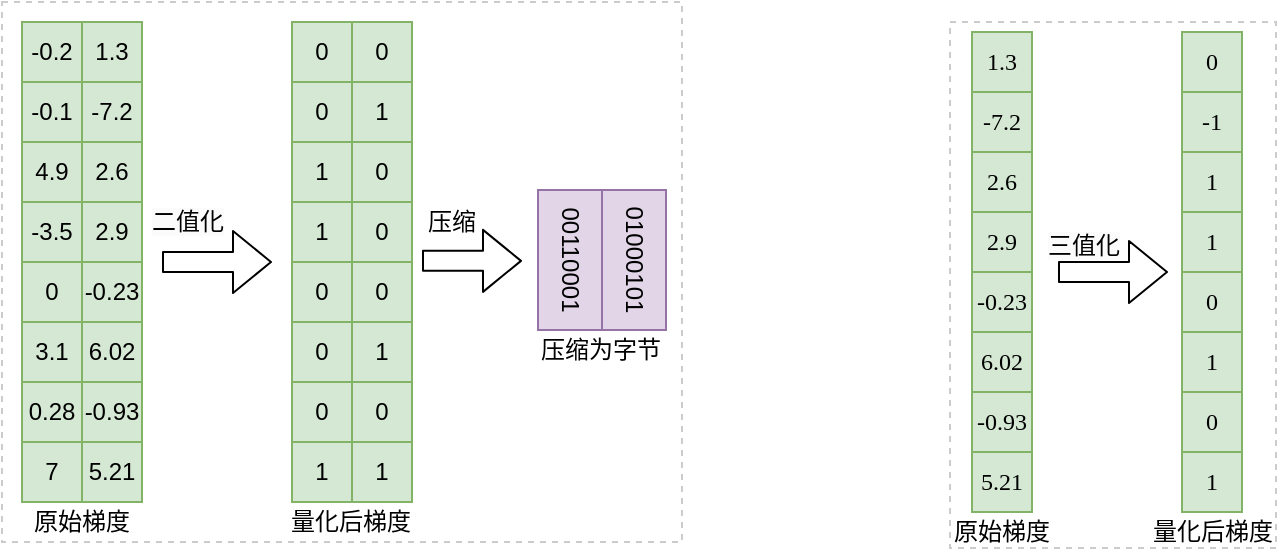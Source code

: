 <mxfile version="24.1.0" type="device">
  <diagram id="mwTNWWPWbOjVa3Ght2kH" name="Page-1">
    <mxGraphModel dx="1185" dy="681" grid="1" gridSize="10" guides="1" tooltips="1" connect="1" arrows="1" fold="1" page="1" pageScale="1" pageWidth="827" pageHeight="1169" math="0" shadow="0">
      <root>
        <mxCell id="0" />
        <mxCell id="1" parent="0" />
        <mxCell id="Cc2R1Y6q7QkX9BEmLMWz-78" value="" style="group;fontSize=12;" parent="1" vertex="1" connectable="0">
          <mxGeometry x="470" y="10" width="167.5" height="265" as="geometry" />
        </mxCell>
        <mxCell id="kKGHI4bOdBSJCOj2ixd2-96" value="&lt;font style=&quot;font-size: 12px;&quot; data-font-src=&quot;https://fonts.googleapis.com/css?family=FangSong&quot;&gt;原始梯度&lt;/font&gt;" style="text;html=1;strokeColor=none;fillColor=none;align=center;verticalAlign=middle;whiteSpace=wrap;rounded=0;fontFamily=宋体;fontSize=12;" parent="Cc2R1Y6q7QkX9BEmLMWz-78" vertex="1">
          <mxGeometry y="245" width="60" height="20" as="geometry" />
        </mxCell>
        <mxCell id="kKGHI4bOdBSJCOj2ixd2-98" value="" style="rounded=0;whiteSpace=wrap;html=1;fillColor=none;dashed=1;strokeColor=#CCCCCC;fontSize=12;" parent="Cc2R1Y6q7QkX9BEmLMWz-78" vertex="1">
          <mxGeometry x="4" width="163" height="263" as="geometry" />
        </mxCell>
        <mxCell id="kKGHI4bOdBSJCOj2ixd2-78" value="-7.2" style="whiteSpace=wrap;html=1;aspect=fixed;fillColor=#d5e8d4;strokeColor=#82b366;fontSize=12;fontFamily=Times New Roman;" parent="Cc2R1Y6q7QkX9BEmLMWz-78" vertex="1">
          <mxGeometry x="15" y="35" width="30" height="30" as="geometry" />
        </mxCell>
        <mxCell id="kKGHI4bOdBSJCOj2ixd2-79" value="6.02" style="whiteSpace=wrap;html=1;aspect=fixed;fillColor=#d5e8d4;strokeColor=#82b366;fontSize=12;fontFamily=Times New Roman;" parent="Cc2R1Y6q7QkX9BEmLMWz-78" vertex="1">
          <mxGeometry x="15" y="155" width="30" height="30" as="geometry" />
        </mxCell>
        <mxCell id="kKGHI4bOdBSJCOj2ixd2-80" value="-0.23" style="whiteSpace=wrap;html=1;aspect=fixed;fillColor=#d5e8d4;strokeColor=#82b366;fontSize=12;fontFamily=Times New Roman;" parent="Cc2R1Y6q7QkX9BEmLMWz-78" vertex="1">
          <mxGeometry x="15" y="125" width="30" height="30" as="geometry" />
        </mxCell>
        <mxCell id="kKGHI4bOdBSJCOj2ixd2-81" value="2.9" style="whiteSpace=wrap;html=1;aspect=fixed;fillColor=#d5e8d4;strokeColor=#82b366;fontSize=12;fontFamily=Times New Roman;" parent="Cc2R1Y6q7QkX9BEmLMWz-78" vertex="1">
          <mxGeometry x="15" y="95" width="30" height="30" as="geometry" />
        </mxCell>
        <mxCell id="kKGHI4bOdBSJCOj2ixd2-82" value="2.6" style="whiteSpace=wrap;html=1;aspect=fixed;fillColor=#d5e8d4;strokeColor=#82b366;fontSize=12;fontFamily=Times New Roman;" parent="Cc2R1Y6q7QkX9BEmLMWz-78" vertex="1">
          <mxGeometry x="15" y="65" width="30" height="30" as="geometry" />
        </mxCell>
        <mxCell id="kKGHI4bOdBSJCOj2ixd2-83" value="-0.93" style="whiteSpace=wrap;html=1;aspect=fixed;fillColor=#d5e8d4;strokeColor=#82b366;fontSize=12;fontFamily=Times New Roman;" parent="Cc2R1Y6q7QkX9BEmLMWz-78" vertex="1">
          <mxGeometry x="15" y="185" width="30" height="30" as="geometry" />
        </mxCell>
        <mxCell id="kKGHI4bOdBSJCOj2ixd2-84" value="5.21" style="whiteSpace=wrap;html=1;aspect=fixed;fillColor=#d5e8d4;strokeColor=#82b366;fontSize=12;fontFamily=Times New Roman;" parent="Cc2R1Y6q7QkX9BEmLMWz-78" vertex="1">
          <mxGeometry x="15" y="215" width="30" height="30" as="geometry" />
        </mxCell>
        <mxCell id="kKGHI4bOdBSJCOj2ixd2-85" value="1.3" style="whiteSpace=wrap;html=1;aspect=fixed;fillColor=#d5e8d4;strokeColor=#82b366;fontSize=12;fontFamily=Times New Roman;" parent="Cc2R1Y6q7QkX9BEmLMWz-78" vertex="1">
          <mxGeometry x="15" y="5" width="30" height="30" as="geometry" />
        </mxCell>
        <mxCell id="kKGHI4bOdBSJCOj2ixd2-86" value="-1" style="whiteSpace=wrap;html=1;aspect=fixed;fillColor=#d5e8d4;strokeColor=#82b366;fontSize=12;fontFamily=Times New Roman;" parent="Cc2R1Y6q7QkX9BEmLMWz-78" vertex="1">
          <mxGeometry x="120" y="35" width="30" height="30" as="geometry" />
        </mxCell>
        <mxCell id="kKGHI4bOdBSJCOj2ixd2-87" value="1" style="whiteSpace=wrap;html=1;aspect=fixed;fillColor=#d5e8d4;strokeColor=#82b366;fontSize=12;fontFamily=Times New Roman;" parent="Cc2R1Y6q7QkX9BEmLMWz-78" vertex="1">
          <mxGeometry x="120" y="155" width="30" height="30" as="geometry" />
        </mxCell>
        <mxCell id="kKGHI4bOdBSJCOj2ixd2-88" value="0" style="whiteSpace=wrap;html=1;aspect=fixed;fillColor=#d5e8d4;strokeColor=#82b366;fontSize=12;fontFamily=Times New Roman;" parent="Cc2R1Y6q7QkX9BEmLMWz-78" vertex="1">
          <mxGeometry x="120" y="125" width="30" height="30" as="geometry" />
        </mxCell>
        <mxCell id="kKGHI4bOdBSJCOj2ixd2-89" value="1" style="whiteSpace=wrap;html=1;aspect=fixed;fillColor=#d5e8d4;strokeColor=#82b366;fontSize=12;fontFamily=Times New Roman;" parent="Cc2R1Y6q7QkX9BEmLMWz-78" vertex="1">
          <mxGeometry x="120" y="95" width="30" height="30" as="geometry" />
        </mxCell>
        <mxCell id="kKGHI4bOdBSJCOj2ixd2-90" value="1" style="whiteSpace=wrap;html=1;aspect=fixed;fillColor=#d5e8d4;strokeColor=#82b366;fontSize=12;fontFamily=Times New Roman;" parent="Cc2R1Y6q7QkX9BEmLMWz-78" vertex="1">
          <mxGeometry x="120" y="65" width="30" height="30" as="geometry" />
        </mxCell>
        <mxCell id="kKGHI4bOdBSJCOj2ixd2-91" value="0" style="whiteSpace=wrap;html=1;aspect=fixed;fillColor=#d5e8d4;strokeColor=#82b366;fontSize=12;fontFamily=Times New Roman;" parent="Cc2R1Y6q7QkX9BEmLMWz-78" vertex="1">
          <mxGeometry x="120" y="185" width="30" height="30" as="geometry" />
        </mxCell>
        <mxCell id="kKGHI4bOdBSJCOj2ixd2-92" value="1" style="whiteSpace=wrap;html=1;aspect=fixed;fillColor=#d5e8d4;strokeColor=#82b366;fontSize=12;fontFamily=Times New Roman;" parent="Cc2R1Y6q7QkX9BEmLMWz-78" vertex="1">
          <mxGeometry x="120" y="215" width="30" height="30" as="geometry" />
        </mxCell>
        <mxCell id="kKGHI4bOdBSJCOj2ixd2-93" value="0" style="whiteSpace=wrap;html=1;aspect=fixed;fillColor=#d5e8d4;strokeColor=#82b366;fontSize=12;fontFamily=Times New Roman;" parent="Cc2R1Y6q7QkX9BEmLMWz-78" vertex="1">
          <mxGeometry x="120" y="5" width="30" height="30" as="geometry" />
        </mxCell>
        <mxCell id="kKGHI4bOdBSJCOj2ixd2-94" value="" style="shape=flexArrow;endArrow=classic;html=1;fontSize=12;" parent="Cc2R1Y6q7QkX9BEmLMWz-78" edge="1">
          <mxGeometry width="50" height="50" relative="1" as="geometry">
            <mxPoint x="58" y="125" as="sourcePoint" />
            <mxPoint x="113" y="125" as="targetPoint" />
          </mxGeometry>
        </mxCell>
        <mxCell id="kKGHI4bOdBSJCOj2ixd2-95" value="&lt;span style=&quot;color: rgb(0, 0, 0); font-size: 12px; font-style: normal; font-variant-ligatures: normal; font-variant-caps: normal; font-weight: 400; letter-spacing: normal; orphans: 2; text-align: center; text-indent: 0px; text-transform: none; widows: 2; word-spacing: 0px; -webkit-text-stroke-width: 0px; background-color: rgb(251, 251, 251); text-decoration-thickness: initial; text-decoration-style: initial; text-decoration-color: initial; float: none; display: inline !important;&quot;&gt;三值化&lt;/span&gt;" style="text;whiteSpace=wrap;html=1;fontFamily=宋体;fontSize=12;" parent="Cc2R1Y6q7QkX9BEmLMWz-78" vertex="1">
          <mxGeometry x="51" y="98" width="41" height="20" as="geometry" />
        </mxCell>
        <mxCell id="kKGHI4bOdBSJCOj2ixd2-97" value="&lt;font style=&quot;font-size: 12px;&quot; data-font-src=&quot;https://fonts.googleapis.com/css?family=FangSong&quot;&gt;量化后梯度&lt;/font&gt;" style="text;html=1;strokeColor=none;fillColor=none;align=center;verticalAlign=middle;whiteSpace=wrap;rounded=0;fontFamily=宋体;fontSize=12;" parent="Cc2R1Y6q7QkX9BEmLMWz-78" vertex="1">
          <mxGeometry x="102.5" y="245" width="65" height="20" as="geometry" />
        </mxCell>
        <mxCell id="77" value="" style="rounded=0;whiteSpace=wrap;html=1;fillColor=none;dashed=1;strokeColor=#CCCCCC;fontSize=12;verticalAlign=middle;align=center;" parent="1" vertex="1">
          <mxGeometry width="340" height="270" as="geometry" />
        </mxCell>
        <mxCell id="2" value="-7.2" style="whiteSpace=wrap;html=1;aspect=fixed;fillColor=#d5e8d4;strokeColor=#82b366;fontSize=12;verticalAlign=middle;align=center;" parent="1" vertex="1">
          <mxGeometry x="40" y="40" width="30" height="30" as="geometry" />
        </mxCell>
        <mxCell id="3" value="6.02" style="whiteSpace=wrap;html=1;aspect=fixed;fillColor=#d5e8d4;strokeColor=#82b366;fontSize=12;verticalAlign=middle;align=center;" parent="1" vertex="1">
          <mxGeometry x="40" y="160" width="30" height="30" as="geometry" />
        </mxCell>
        <mxCell id="4" value="-0.23" style="whiteSpace=wrap;html=1;aspect=fixed;fillColor=#d5e8d4;strokeColor=#82b366;fontSize=12;verticalAlign=middle;align=center;" parent="1" vertex="1">
          <mxGeometry x="40" y="130" width="30" height="30" as="geometry" />
        </mxCell>
        <mxCell id="5" value="2.9" style="whiteSpace=wrap;html=1;aspect=fixed;fillColor=#d5e8d4;strokeColor=#82b366;fontSize=12;verticalAlign=middle;align=center;" parent="1" vertex="1">
          <mxGeometry x="40" y="100" width="30" height="30" as="geometry" />
        </mxCell>
        <mxCell id="6" value="2.6" style="whiteSpace=wrap;html=1;aspect=fixed;fillColor=#d5e8d4;strokeColor=#82b366;fontSize=12;verticalAlign=middle;align=center;" parent="1" vertex="1">
          <mxGeometry x="40" y="70" width="30" height="30" as="geometry" />
        </mxCell>
        <mxCell id="7" value="-0.93" style="whiteSpace=wrap;html=1;aspect=fixed;fillColor=#d5e8d4;strokeColor=#82b366;fontSize=12;verticalAlign=middle;align=center;" parent="1" vertex="1">
          <mxGeometry x="40" y="190" width="30" height="30" as="geometry" />
        </mxCell>
        <mxCell id="8" value="5.21" style="whiteSpace=wrap;html=1;aspect=fixed;fillColor=#d5e8d4;strokeColor=#82b366;fontSize=12;verticalAlign=middle;align=center;" parent="1" vertex="1">
          <mxGeometry x="40" y="220" width="30" height="30" as="geometry" />
        </mxCell>
        <mxCell id="9" value="1.3" style="whiteSpace=wrap;html=1;aspect=fixed;fillColor=#d5e8d4;strokeColor=#82b366;fontSize=12;verticalAlign=middle;align=center;" parent="1" vertex="1">
          <mxGeometry x="40" y="10" width="30" height="30" as="geometry" />
        </mxCell>
        <mxCell id="24" value="0" style="whiteSpace=wrap;html=1;aspect=fixed;fillColor=#d5e8d4;strokeColor=#82b366;fontSize=12;verticalAlign=middle;align=center;" parent="1" vertex="1">
          <mxGeometry x="145" y="40" width="30" height="30" as="geometry" />
        </mxCell>
        <mxCell id="25" value="0" style="whiteSpace=wrap;html=1;aspect=fixed;fillColor=#d5e8d4;strokeColor=#82b366;fontSize=12;verticalAlign=middle;align=center;" parent="1" vertex="1">
          <mxGeometry x="145" y="160" width="30" height="30" as="geometry" />
        </mxCell>
        <mxCell id="26" value="0" style="whiteSpace=wrap;html=1;aspect=fixed;fillColor=#d5e8d4;strokeColor=#82b366;fontSize=12;verticalAlign=middle;align=center;" parent="1" vertex="1">
          <mxGeometry x="145" y="130" width="30" height="30" as="geometry" />
        </mxCell>
        <mxCell id="27" value="1" style="whiteSpace=wrap;html=1;aspect=fixed;fillColor=#d5e8d4;strokeColor=#82b366;fontSize=12;verticalAlign=middle;align=center;" parent="1" vertex="1">
          <mxGeometry x="145" y="100" width="30" height="30" as="geometry" />
        </mxCell>
        <mxCell id="28" value="1" style="whiteSpace=wrap;html=1;aspect=fixed;fillColor=#d5e8d4;strokeColor=#82b366;fontSize=12;verticalAlign=middle;align=center;" parent="1" vertex="1">
          <mxGeometry x="145" y="70" width="30" height="30" as="geometry" />
        </mxCell>
        <mxCell id="29" value="0" style="whiteSpace=wrap;html=1;aspect=fixed;fillColor=#d5e8d4;strokeColor=#82b366;fontSize=12;verticalAlign=middle;align=center;" parent="1" vertex="1">
          <mxGeometry x="145" y="190" width="30" height="30" as="geometry" />
        </mxCell>
        <mxCell id="30" value="1" style="whiteSpace=wrap;html=1;aspect=fixed;fillColor=#d5e8d4;strokeColor=#82b366;fontSize=12;verticalAlign=middle;align=center;" parent="1" vertex="1">
          <mxGeometry x="145" y="220" width="30" height="30" as="geometry" />
        </mxCell>
        <mxCell id="31" value="0" style="whiteSpace=wrap;html=1;aspect=fixed;fillColor=#d5e8d4;strokeColor=#82b366;fontSize=12;verticalAlign=middle;align=center;" parent="1" vertex="1">
          <mxGeometry x="145" y="10" width="30" height="30" as="geometry" />
        </mxCell>
        <mxCell id="40" value="&lt;font style=&quot;font-size: 12px;&quot; data-font-src=&quot;https://fonts.googleapis.com/css?family=FangSong&quot;&gt;原始梯度&lt;/font&gt;" style="text;html=1;strokeColor=none;fillColor=none;align=center;verticalAlign=middle;whiteSpace=wrap;rounded=0;fontFamily=宋体;fontSize=12;" parent="1" vertex="1">
          <mxGeometry x="10" y="250" width="60" height="20" as="geometry" />
        </mxCell>
        <mxCell id="41" value="&lt;font style=&quot;font-size: 12px;&quot; data-font-src=&quot;https://fonts.googleapis.com/css?family=FangSong&quot;&gt;量化后梯度&lt;/font&gt;" style="text;html=1;strokeColor=none;fillColor=none;align=center;verticalAlign=middle;whiteSpace=wrap;rounded=0;fontFamily=宋体;fontSize=12;" parent="1" vertex="1">
          <mxGeometry x="142" y="250" width="65" height="20" as="geometry" />
        </mxCell>
        <mxCell id="44" value="" style="shape=flexArrow;endArrow=classic;html=1;fontSize=12;verticalAlign=middle;align=center;" parent="1" edge="1">
          <mxGeometry width="50" height="50" relative="1" as="geometry">
            <mxPoint x="80" y="130" as="sourcePoint" />
            <mxPoint x="135" y="130" as="targetPoint" />
          </mxGeometry>
        </mxCell>
        <mxCell id="47" value="00110001" style="rounded=0;whiteSpace=wrap;html=1;rotation=90;fillColor=#e1d5e7;strokeColor=#9673a6;fontSize=12;verticalAlign=middle;align=center;" parent="1" vertex="1">
          <mxGeometry x="249" y="113" width="70" height="32" as="geometry" />
        </mxCell>
        <mxCell id="48" value="-0.1" style="whiteSpace=wrap;html=1;aspect=fixed;fillColor=#d5e8d4;strokeColor=#82b366;fontSize=12;verticalAlign=middle;align=center;" parent="1" vertex="1">
          <mxGeometry x="10" y="40" width="30" height="30" as="geometry" />
        </mxCell>
        <mxCell id="49" value="3.1" style="whiteSpace=wrap;html=1;aspect=fixed;fillColor=#d5e8d4;strokeColor=#82b366;fontSize=12;verticalAlign=middle;align=center;" parent="1" vertex="1">
          <mxGeometry x="10" y="160" width="30" height="30" as="geometry" />
        </mxCell>
        <mxCell id="50" value="0" style="whiteSpace=wrap;html=1;aspect=fixed;fillColor=#d5e8d4;strokeColor=#82b366;fontSize=12;verticalAlign=middle;align=center;" parent="1" vertex="1">
          <mxGeometry x="10" y="130" width="30" height="30" as="geometry" />
        </mxCell>
        <mxCell id="51" value="-3.5" style="whiteSpace=wrap;html=1;aspect=fixed;fillColor=#d5e8d4;strokeColor=#82b366;fontSize=12;verticalAlign=middle;align=center;" parent="1" vertex="1">
          <mxGeometry x="10" y="100" width="30" height="30" as="geometry" />
        </mxCell>
        <mxCell id="52" value="4.9" style="whiteSpace=wrap;html=1;aspect=fixed;fillColor=#d5e8d4;strokeColor=#82b366;fontSize=12;verticalAlign=middle;align=center;" parent="1" vertex="1">
          <mxGeometry x="10" y="70" width="30" height="30" as="geometry" />
        </mxCell>
        <mxCell id="53" value="0.28" style="whiteSpace=wrap;html=1;aspect=fixed;fillColor=#d5e8d4;strokeColor=#82b366;fontSize=12;verticalAlign=middle;align=center;" parent="1" vertex="1">
          <mxGeometry x="10" y="190" width="30" height="30" as="geometry" />
        </mxCell>
        <mxCell id="54" value="7" style="whiteSpace=wrap;html=1;aspect=fixed;fillColor=#d5e8d4;strokeColor=#82b366;fontSize=12;verticalAlign=middle;align=center;" parent="1" vertex="1">
          <mxGeometry x="10" y="220" width="30" height="30" as="geometry" />
        </mxCell>
        <mxCell id="55" value="-0.2" style="whiteSpace=wrap;html=1;aspect=fixed;fillColor=#d5e8d4;strokeColor=#82b366;fontSize=12;verticalAlign=middle;align=center;" parent="1" vertex="1">
          <mxGeometry x="10" y="10" width="30" height="30" as="geometry" />
        </mxCell>
        <mxCell id="64" value="1" style="whiteSpace=wrap;html=1;aspect=fixed;fillColor=#d5e8d4;strokeColor=#82b366;fontSize=12;verticalAlign=middle;align=center;" parent="1" vertex="1">
          <mxGeometry x="175" y="40" width="30" height="30" as="geometry" />
        </mxCell>
        <mxCell id="65" value="1" style="whiteSpace=wrap;html=1;aspect=fixed;fillColor=#d5e8d4;strokeColor=#82b366;fontSize=12;verticalAlign=middle;align=center;" parent="1" vertex="1">
          <mxGeometry x="175" y="160" width="30" height="30" as="geometry" />
        </mxCell>
        <mxCell id="66" value="0" style="whiteSpace=wrap;html=1;aspect=fixed;fillColor=#d5e8d4;strokeColor=#82b366;fontSize=12;verticalAlign=middle;align=center;" parent="1" vertex="1">
          <mxGeometry x="175" y="130" width="30" height="30" as="geometry" />
        </mxCell>
        <mxCell id="67" value="0" style="whiteSpace=wrap;html=1;aspect=fixed;fillColor=#d5e8d4;strokeColor=#82b366;fontSize=12;verticalAlign=middle;align=center;" parent="1" vertex="1">
          <mxGeometry x="175" y="100" width="30" height="30" as="geometry" />
        </mxCell>
        <mxCell id="68" value="0" style="whiteSpace=wrap;html=1;aspect=fixed;fillColor=#d5e8d4;strokeColor=#82b366;fontSize=12;verticalAlign=middle;align=center;" parent="1" vertex="1">
          <mxGeometry x="175" y="70" width="30" height="30" as="geometry" />
        </mxCell>
        <mxCell id="69" value="0" style="whiteSpace=wrap;html=1;aspect=fixed;fillColor=#d5e8d4;strokeColor=#82b366;fontSize=12;verticalAlign=middle;align=center;" parent="1" vertex="1">
          <mxGeometry x="175" y="190" width="30" height="30" as="geometry" />
        </mxCell>
        <mxCell id="70" value="1" style="whiteSpace=wrap;html=1;aspect=fixed;fillColor=#d5e8d4;strokeColor=#82b366;fontSize=12;verticalAlign=middle;align=center;" parent="1" vertex="1">
          <mxGeometry x="175" y="220" width="30" height="30" as="geometry" />
        </mxCell>
        <mxCell id="71" value="0" style="whiteSpace=wrap;html=1;aspect=fixed;fillColor=#d5e8d4;strokeColor=#82b366;fontSize=12;verticalAlign=middle;align=center;" parent="1" vertex="1">
          <mxGeometry x="175" y="10" width="30" height="30" as="geometry" />
        </mxCell>
        <mxCell id="72" value="01000101" style="rounded=0;whiteSpace=wrap;html=1;rotation=90;fillColor=#e1d5e7;strokeColor=#9673a6;fontSize=12;verticalAlign=middle;align=center;" parent="1" vertex="1">
          <mxGeometry x="281" y="113" width="70" height="32" as="geometry" />
        </mxCell>
        <mxCell id="74" value="" style="shape=flexArrow;endArrow=classic;html=1;fontSize=12;verticalAlign=middle;align=center;" parent="1" edge="1">
          <mxGeometry width="50" height="50" relative="1" as="geometry">
            <mxPoint x="210" y="129.43" as="sourcePoint" />
            <mxPoint x="260" y="129.43" as="targetPoint" />
          </mxGeometry>
        </mxCell>
        <mxCell id="75" value="&lt;span style=&quot;color: rgb(0, 0, 0); font-size: 12px; font-style: normal; font-variant-ligatures: normal; font-variant-caps: normal; font-weight: 400; letter-spacing: normal; orphans: 2; text-indent: 0px; text-transform: none; widows: 2; word-spacing: 0px; -webkit-text-stroke-width: 0px; background-color: rgb(251, 251, 251); text-decoration-thickness: initial; text-decoration-style: initial; text-decoration-color: initial; float: none; display: inline !important;&quot;&gt;二值化&lt;/span&gt;" style="text;whiteSpace=wrap;html=1;fontFamily=宋体;fontSize=12;verticalAlign=middle;align=center;" parent="1" vertex="1">
          <mxGeometry x="73" y="100" width="40" height="20" as="geometry" />
        </mxCell>
        <mxCell id="76" value="&lt;div style=&quot;font-size: 12px;&quot;&gt;&lt;span style=&quot;background-color: initial; font-size: 12px;&quot;&gt;&lt;font style=&quot;font-size: 12px;&quot;&gt;压缩&lt;/font&gt;&lt;/span&gt;&lt;/div&gt;" style="text;whiteSpace=wrap;html=1;fontFamily=宋体;fontSize=12;verticalAlign=middle;align=center;" parent="1" vertex="1">
          <mxGeometry x="210" y="100" width="30" height="20" as="geometry" />
        </mxCell>
        <mxCell id="78" value="&lt;font style=&quot;font-size: 12px;&quot;&gt;压缩为字节&lt;/font&gt;" style="text;html=1;strokeColor=none;fillColor=none;align=center;verticalAlign=middle;whiteSpace=wrap;rounded=0;fontFamily=宋体;fontSize=12;" parent="1" vertex="1">
          <mxGeometry x="267" y="164" width="65" height="20" as="geometry" />
        </mxCell>
      </root>
    </mxGraphModel>
  </diagram>
</mxfile>
